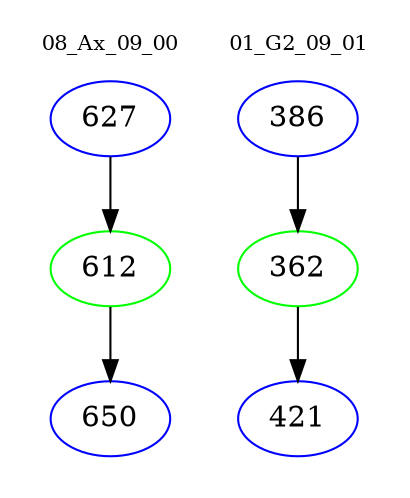 digraph{
subgraph cluster_0 {
color = white
label = "08_Ax_09_00";
fontsize=10;
T0_627 [label="627", color="blue"]
T0_627 -> T0_612 [color="black"]
T0_612 [label="612", color="green"]
T0_612 -> T0_650 [color="black"]
T0_650 [label="650", color="blue"]
}
subgraph cluster_1 {
color = white
label = "01_G2_09_01";
fontsize=10;
T1_386 [label="386", color="blue"]
T1_386 -> T1_362 [color="black"]
T1_362 [label="362", color="green"]
T1_362 -> T1_421 [color="black"]
T1_421 [label="421", color="blue"]
}
}

